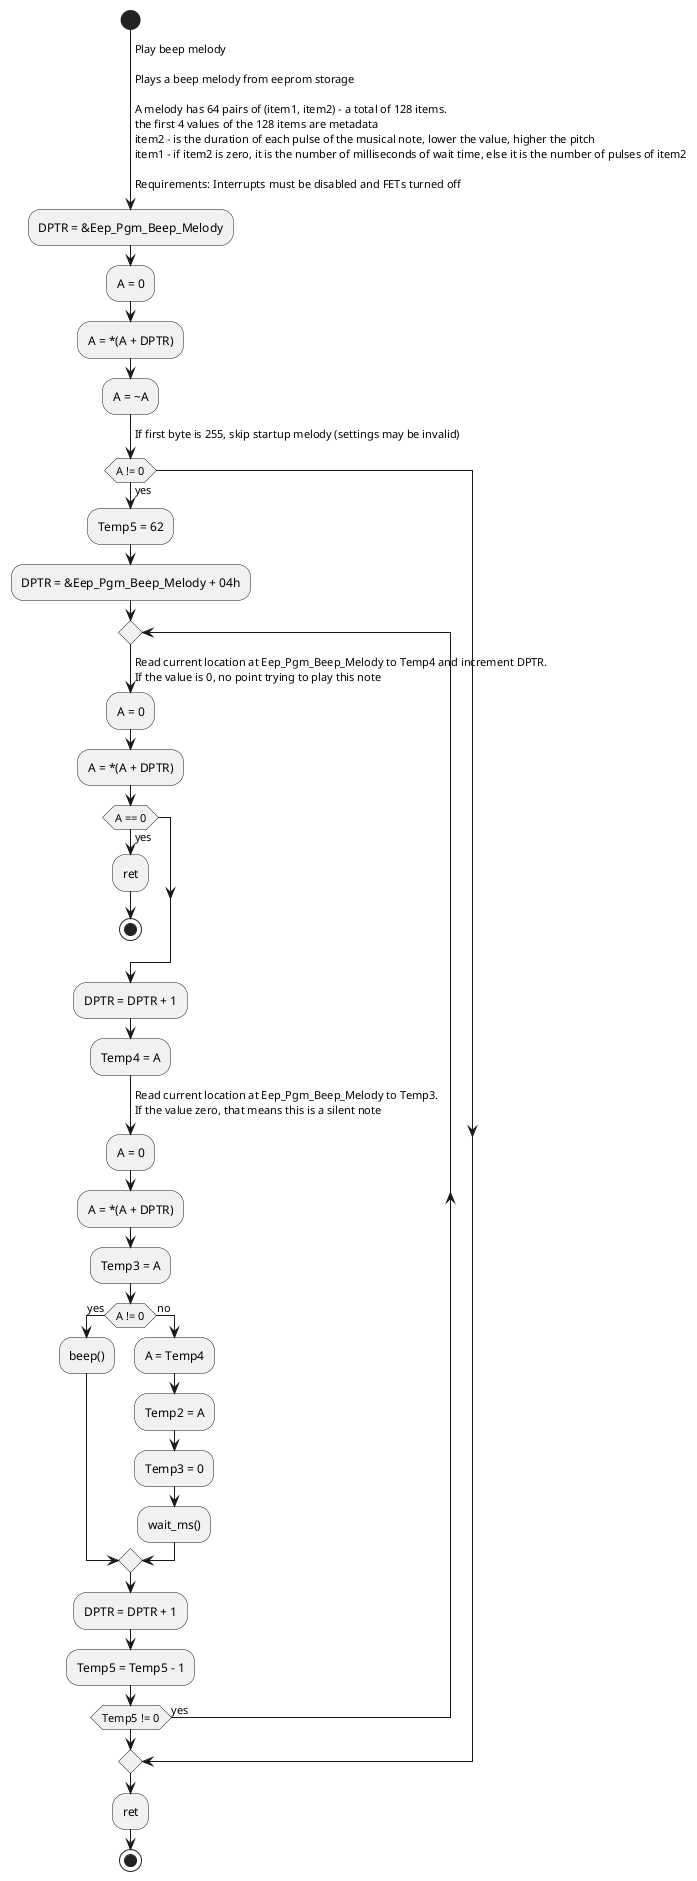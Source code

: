 @startuml 
start
->Play beep melody

Plays a beep melody from eeprom storage

A melody has 64 pairs of (item1, item2) - a total of 128 items.
the first 4 values of the 128 items are metadata
item2 - is the duration of each pulse of the musical note, lower the value, higher the pitch
item1 - if item2 is zero, it is the number of milliseconds of wait time, else it is the number of pulses of item2

Requirements: Interrupts must be disabled and FETs turned off;
:DPTR = &Eep_Pgm_Beep_Melody;
:A = 0;
:A = *(A + DPTR);
:A = ~A;
->If first byte is 255, skip startup melody (settings may be invalid);
if (A != 0) then (yes)
  :Temp5 = 62;
  :DPTR = &Eep_Pgm_Beep_Melody + 04h;  
  repeat
    ->Read current location at Eep_Pgm_Beep_Melody to Temp4 and increment DPTR.
    If the value is 0, no point trying to play this note;
    :A = 0;
    :A = *(A + DPTR);
    if (A == 0) then (yes)
      :ret;
      stop
    endif
    :DPTR = DPTR + 1;
    :Temp4 = A;
    ->Read current location at Eep_Pgm_Beep_Melody to Temp3.
    If the value zero, that means this is a silent note;
    :A = 0;
    :A = *(A + DPTR);
    :Temp3 = A;
    if (A != 0) then (yes)
      :beep();
    else (no)
      :A = Temp4;
      :Temp2 = A;
      :Temp3 = 0;
      :wait_ms();
    endif
    :DPTR = DPTR + 1;
    :Temp5 = Temp5 - 1;
  repeat while (Temp5 != 0) is (yes)
endif
:ret;
stop
@enduml
